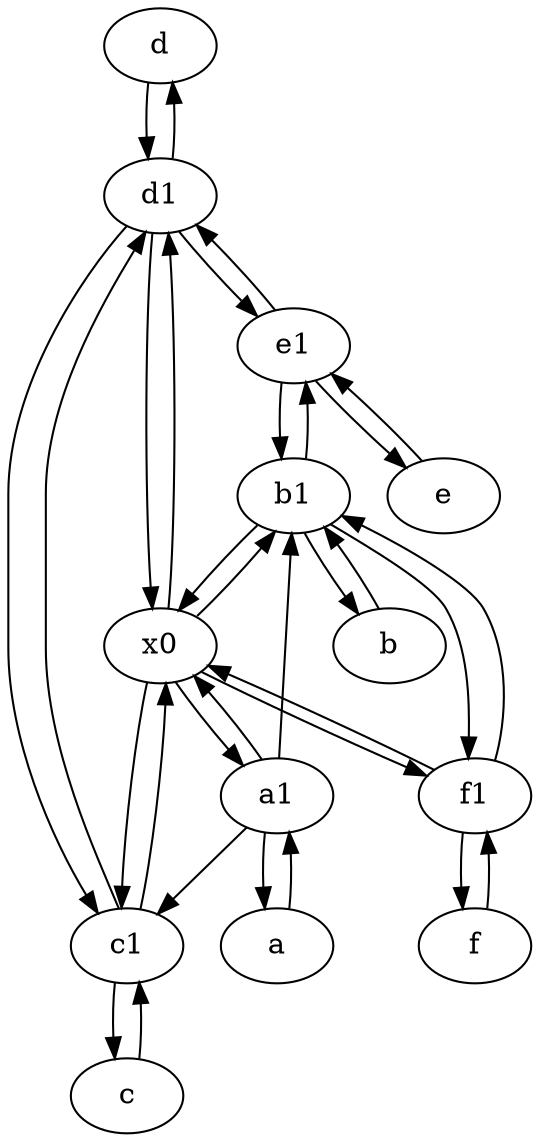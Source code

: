 digraph  {
	d [pos="20,30!"];
	b1 [pos="45,20!"];
	d1 [pos="25,30!"];
	c1 [pos="30,15!"];
	f [pos="15,45!"];
	a1 [pos="40,15!"];
	a [pos="40,10!"];
	x0;
	e [pos="30,50!"];
	b [pos="50,20!"];
	c [pos="20,10!"];
	f1;
	e1 [pos="25,45!"];
	d -> d1;
	e1 -> d1;
	c -> c1;
	e -> e1;
	a -> a1;
	c1 -> c;
	b1 -> e1;
	e1 -> e;
	d1 -> c1;
	a1 -> x0;
	f1 -> b1;
	x0 -> c1;
	f -> f1;
	b1 -> b;
	x0 -> a1;
	c1 -> x0;
	a1 -> a;
	a1 -> b1;
	f1 -> x0;
	a1 -> c1;
	x0 -> d1;
	b1 -> f1;
	b -> b1;
	d1 -> e1;
	x0 -> f1;
	d1 -> x0;
	e1 -> b1;
	c1 -> d1;
	f1 -> f;
	b1 -> x0;
	x0 -> b1;
	d1 -> d;

	}